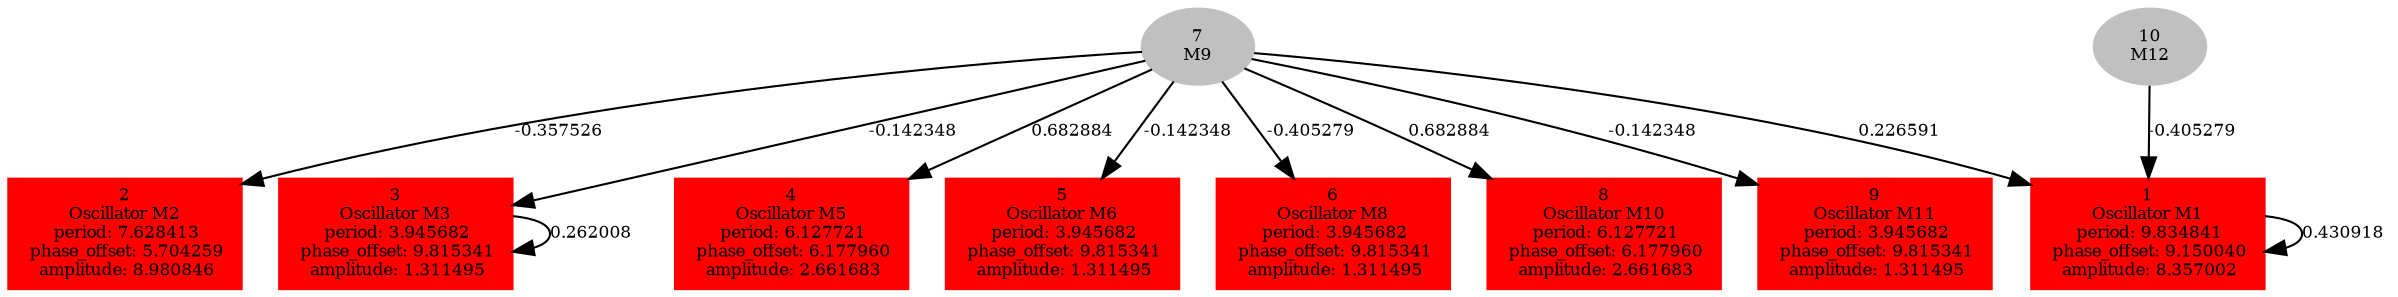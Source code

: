  digraph g{ forcelabels=true;
1 [label=<1<BR />Oscillator M1<BR /> period: 9.834841<BR /> phase_offset: 9.150040<BR /> amplitude: 8.357002>, shape=box,color=red,style=filled,fontsize=8];2 [label=<2<BR />Oscillator M2<BR /> period: 7.628413<BR /> phase_offset: 5.704259<BR /> amplitude: 8.980846>, shape=box,color=red,style=filled,fontsize=8];3 [label=<3<BR />Oscillator M3<BR /> period: 3.945682<BR /> phase_offset: 9.815341<BR /> amplitude: 1.311495>, shape=box,color=red,style=filled,fontsize=8];4 [label=<4<BR />Oscillator M5<BR /> period: 6.127721<BR /> phase_offset: 6.177960<BR /> amplitude: 2.661683>, shape=box,color=red,style=filled,fontsize=8];5 [label=<5<BR />Oscillator M6<BR /> period: 3.945682<BR /> phase_offset: 9.815341<BR /> amplitude: 1.311495>, shape=box,color=red,style=filled,fontsize=8];6 [label=<6<BR />Oscillator M8<BR /> period: 3.945682<BR /> phase_offset: 9.815341<BR /> amplitude: 1.311495>, shape=box,color=red,style=filled,fontsize=8];7[label=<7<BR/>M9>,color="grey",style=filled,fontsize=8];
8 [label=<8<BR />Oscillator M10<BR /> period: 6.127721<BR /> phase_offset: 6.177960<BR /> amplitude: 2.661683>, shape=box,color=red,style=filled,fontsize=8];9 [label=<9<BR />Oscillator M11<BR /> period: 3.945682<BR /> phase_offset: 9.815341<BR /> amplitude: 1.311495>, shape=box,color=red,style=filled,fontsize=8];10[label=<10<BR/>M12>,color="grey",style=filled,fontsize=8];
1 -> 1[label="0.430918 ",fontsize="8"];
3 -> 3[label="0.262008 ",fontsize="8"];
7 -> 1[label="0.226591 ",fontsize="8"];
7 -> 2[label="-0.357526 ",fontsize="8"];
7 -> 3[label="-0.142348 ",fontsize="8"];
7 -> 4[label="0.682884 ",fontsize="8"];
7 -> 5[label="-0.142348 ",fontsize="8"];
7 -> 6[label="-0.405279 ",fontsize="8"];
7 -> 8[label="0.682884 ",fontsize="8"];
7 -> 9[label="-0.142348 ",fontsize="8"];
10 -> 1[label="-0.405279 ",fontsize="8"];
 }
